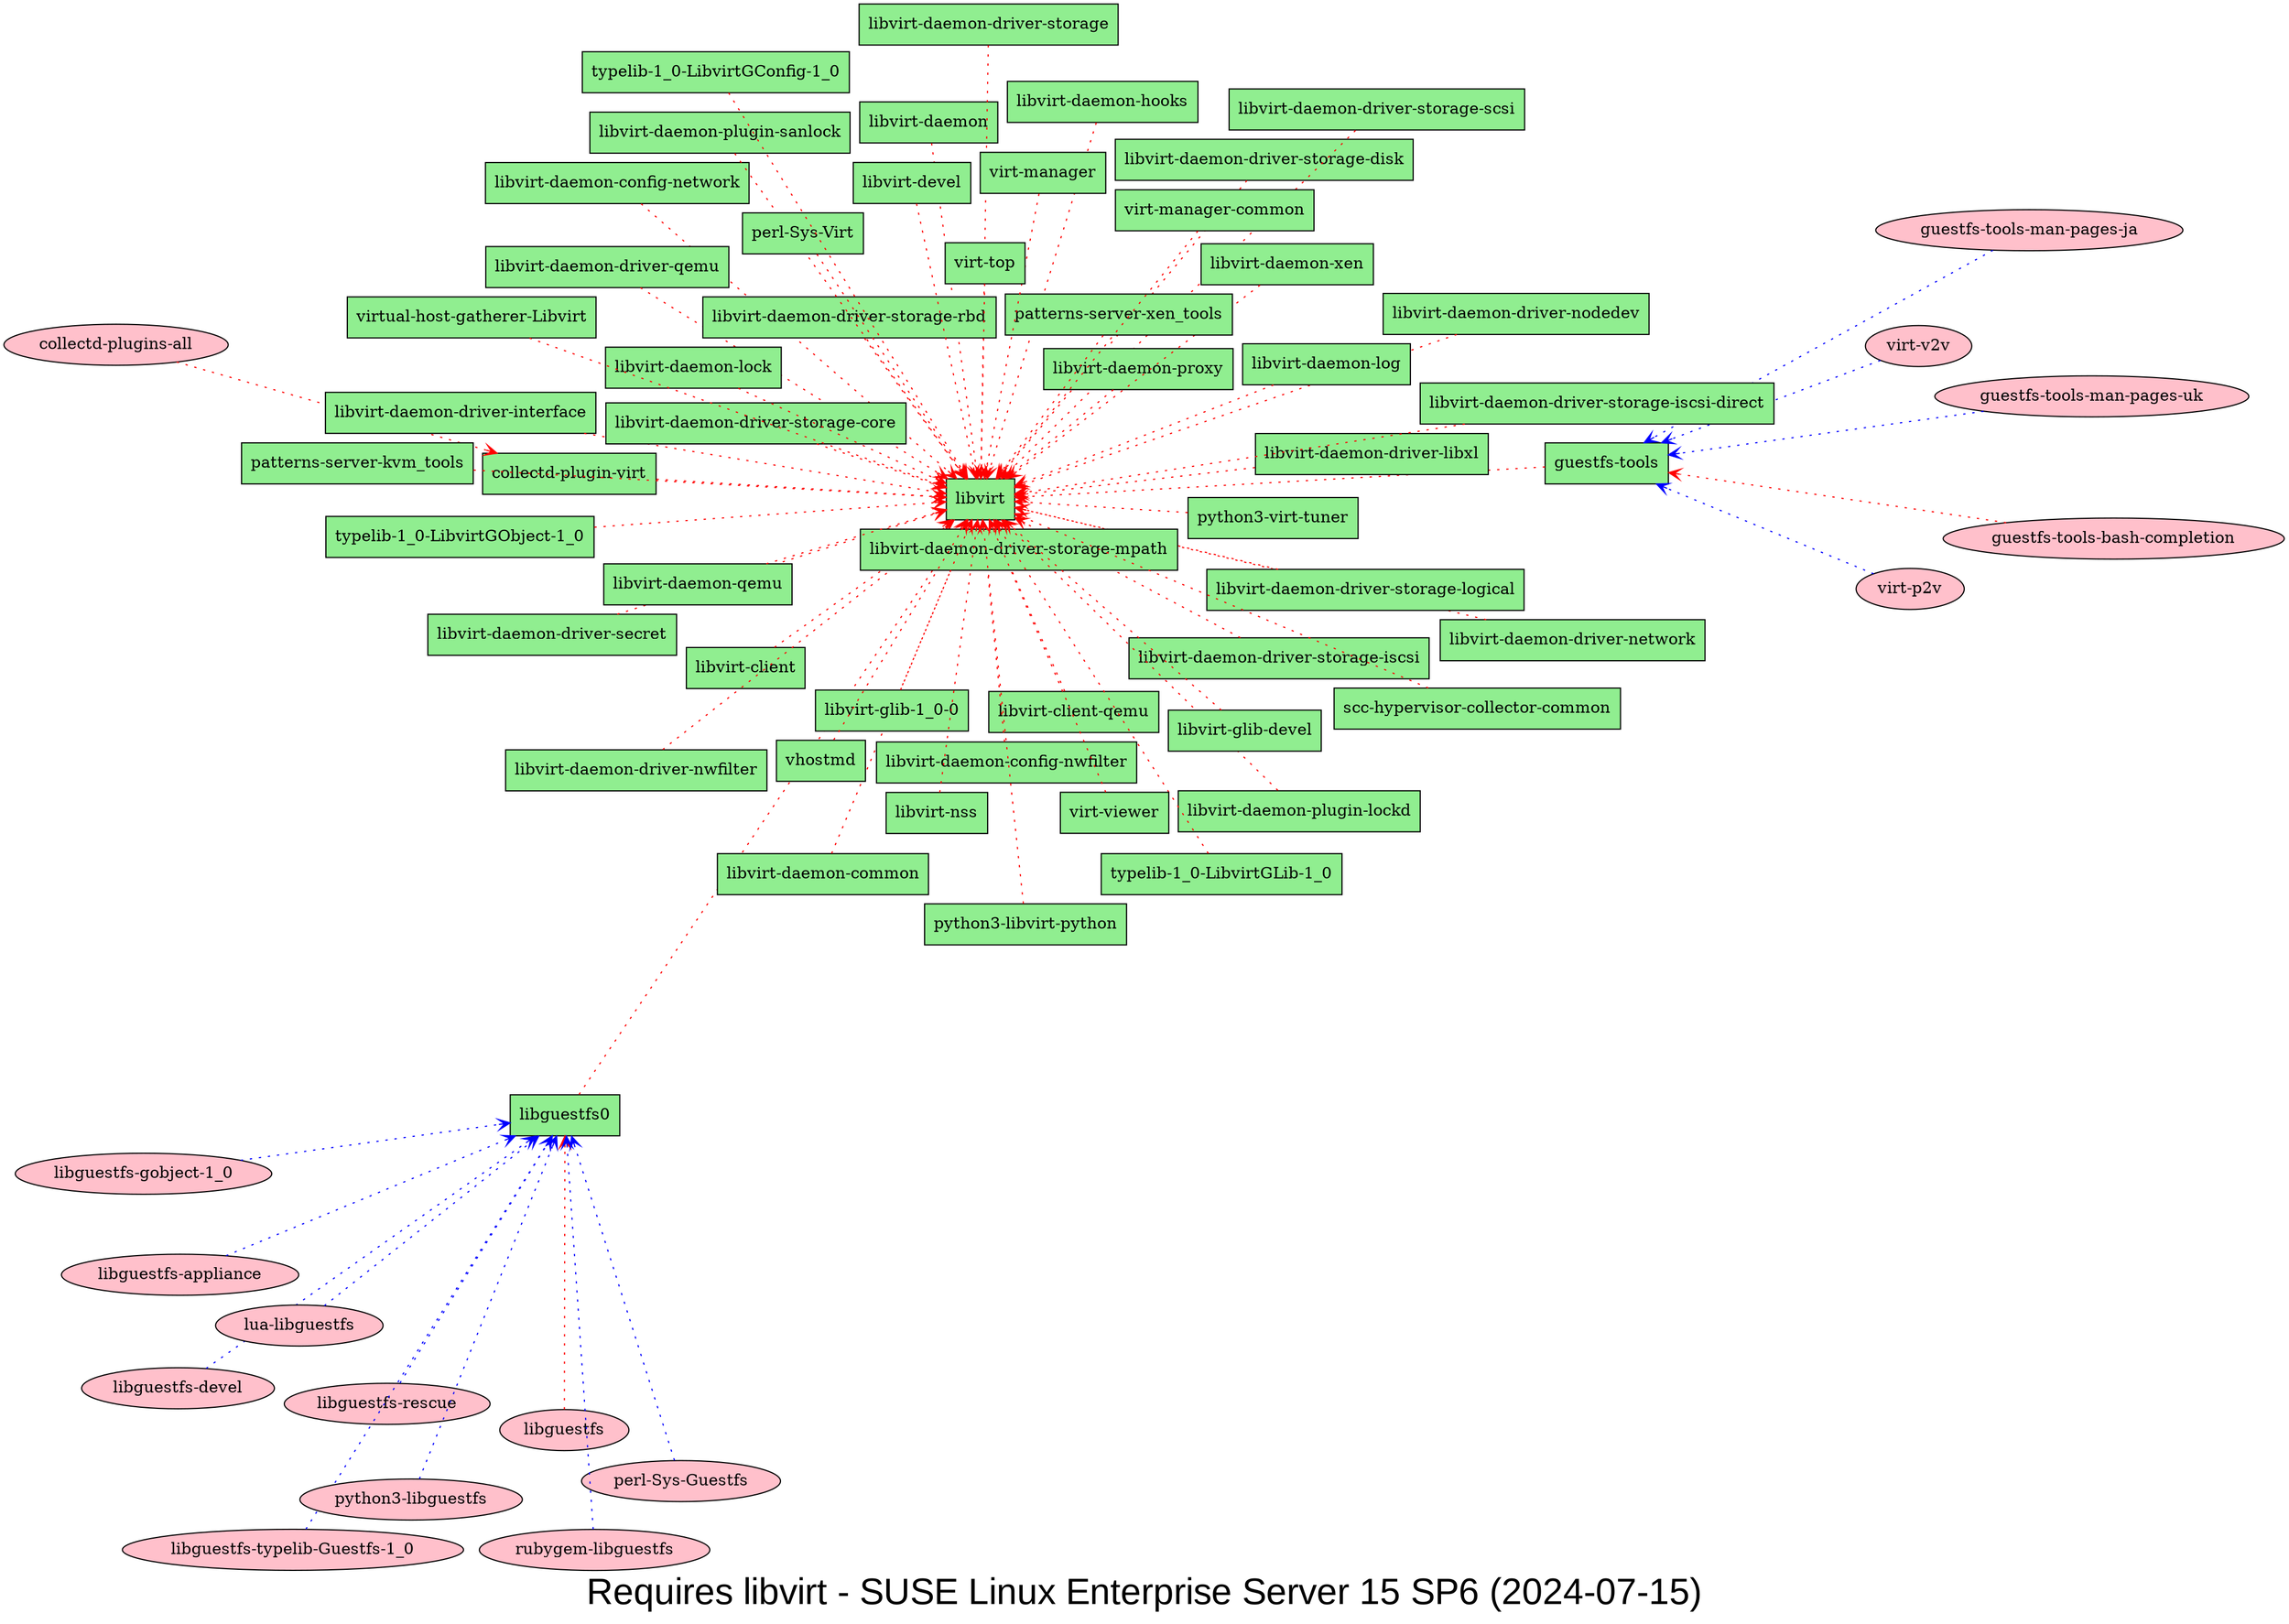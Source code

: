 digraph PackageDependencies {
graph [label="Requires libvirt - SUSE Linux Enterprise Server 15 SP6 (2024-07-15)", layout=fdp, fontsize=32, fontname="Arial"];
node [shape=box, style=filled, fillcolor=lightgreen];
edge [arrowhead=vee];
"collectd-plugins-all" [shape=ellipse, style=filled, fillcolor=pink];
"collectd-plugins-all" -> "collectd-plugin-virt" -> "libvirt" [color=green, color=red, style=dotted];
"guestfs-tools-bash-completion" [shape=ellipse, style=filled, fillcolor=pink];
"guestfs-tools-bash-completion" -> "guestfs-tools" -> "libvirt" [color=green, color=red, style=dotted];
"guestfs-tools-man-pages-ja" [shape=ellipse, style=filled, fillcolor=pink];
"guestfs-tools-man-pages-ja" -> "guestfs-tools" [color=blue, style=dotted];
"guestfs-tools-man-pages-uk" [shape=ellipse, style=filled, fillcolor=pink];
"guestfs-tools-man-pages-uk" -> "guestfs-tools" [color=blue, style=dotted];
"virt-p2v" [shape=ellipse, style=filled, fillcolor=pink];
"virt-p2v" -> "guestfs-tools" [color=blue, style=dotted];
"virt-v2v" [shape=ellipse, style=filled, fillcolor=pink];
"virt-v2v" -> "guestfs-tools" [color=blue, style=dotted];
"libguestfs" [shape=ellipse, style=filled, fillcolor=pink];
"libguestfs" -> "libguestfs0" -> "libvirt" [color=green, color=red, style=dotted];
"libguestfs-appliance" [shape=ellipse, style=filled, fillcolor=pink];
"libguestfs-appliance" -> "libguestfs0" [color=blue, style=dotted];
"libguestfs-devel" [shape=ellipse, style=filled, fillcolor=pink];
"libguestfs-devel" -> "libguestfs0" [color=blue, style=dotted];
"libguestfs-gobject-1_0" [shape=ellipse, style=filled, fillcolor=pink];
"libguestfs-gobject-1_0" -> "libguestfs0" [color=blue, style=dotted];
"libguestfs-rescue" [shape=ellipse, style=filled, fillcolor=pink];
"libguestfs-rescue" -> "libguestfs0" [color=blue, style=dotted];
"libguestfs-typelib-Guestfs-1_0" [shape=ellipse, style=filled, fillcolor=pink];
"libguestfs-typelib-Guestfs-1_0" -> "libguestfs0" [color=blue, style=dotted];
"lua-libguestfs" [shape=ellipse, style=filled, fillcolor=pink];
"lua-libguestfs" -> "libguestfs0" [color=blue, style=dotted];
"perl-Sys-Guestfs" [shape=ellipse, style=filled, fillcolor=pink];
"perl-Sys-Guestfs" -> "libguestfs0" [color=blue, style=dotted];
"python3-libguestfs" [shape=ellipse, style=filled, fillcolor=pink];
"python3-libguestfs" -> "libguestfs0" [color=blue, style=dotted];
"rubygem-libguestfs" [shape=ellipse, style=filled, fillcolor=pink];
"rubygem-libguestfs" -> "libguestfs0" [color=blue, style=dotted];
"libvirt-client" -> "libvirt" [color=red, style=dotted];
"libvirt-client-qemu" -> "libvirt" [color=red, style=dotted];
"libvirt-daemon" -> "libvirt" [color=red, style=dotted];
"libvirt-daemon-common" -> "libvirt" [color=red, style=dotted];
"libvirt-daemon-config-network" -> "libvirt" [color=red, style=dotted];
"libvirt-daemon-config-nwfilter" -> "libvirt" [color=red, style=dotted];
"libvirt-daemon-driver-interface" -> "libvirt" [color=red, style=dotted];
"libvirt-daemon-driver-libxl" -> "libvirt" [color=red, style=dotted];
"libvirt-daemon-driver-network" -> "libvirt" [color=red, style=dotted];
"libvirt-daemon-driver-nodedev" -> "libvirt" [color=red, style=dotted];
"libvirt-daemon-driver-nwfilter" -> "libvirt" [color=red, style=dotted];
"libvirt-daemon-driver-qemu" -> "libvirt" [color=red, style=dotted];
"libvirt-daemon-driver-secret" -> "libvirt" [color=red, style=dotted];
"libvirt-daemon-driver-storage" -> "libvirt" [color=red, style=dotted];
"libvirt-daemon-driver-storage-core" -> "libvirt" [color=red, style=dotted];
"libvirt-daemon-driver-storage-disk" -> "libvirt" [color=red, style=dotted];
"libvirt-daemon-driver-storage-iscsi" -> "libvirt" [color=red, style=dotted];
"libvirt-daemon-driver-storage-iscsi-direct" -> "libvirt" [color=red, style=dotted];
"libvirt-daemon-driver-storage-logical" -> "libvirt" [color=red, style=dotted];
"libvirt-daemon-driver-storage-mpath" -> "libvirt" [color=red, style=dotted];
"libvirt-daemon-driver-storage-rbd" -> "libvirt" [color=red, style=dotted];
"libvirt-daemon-driver-storage-scsi" -> "libvirt" [color=red, style=dotted];
"libvirt-daemon-hooks" -> "libvirt" [color=red, style=dotted];
"libvirt-daemon-lock" -> "libvirt" [color=red, style=dotted];
"libvirt-daemon-log" -> "libvirt" [color=red, style=dotted];
"libvirt-daemon-plugin-lockd" -> "libvirt" [color=red, style=dotted];
"libvirt-daemon-plugin-sanlock" -> "libvirt" [color=red, style=dotted];
"libvirt-daemon-proxy" -> "libvirt" [color=red, style=dotted];
"libvirt-daemon-qemu" -> "libvirt" [color=red, style=dotted];
"libvirt-daemon-xen" -> "libvirt" [color=red, style=dotted];
"libvirt-devel" -> "libvirt" [color=red, style=dotted];
"libvirt-glib-1_0-0" -> "libvirt" [color=red, style=dotted];
"libvirt-glib-devel" -> "libvirt" [color=red, style=dotted];
"libvirt-nss" -> "libvirt" [color=red, style=dotted];
"patterns-server-kvm_tools" -> "libvirt" [color=red, style=dotted];
"patterns-server-xen_tools" -> "libvirt" [color=red, style=dotted];
"perl-Sys-Virt" -> "libvirt" [color=red, style=dotted];
"python3-libvirt-python" -> "libvirt" [color=red, style=dotted];
"python3-virt-tuner" -> "libvirt" [color=red, style=dotted];
"scc-hypervisor-collector-common" -> "libvirt" [color=red, style=dotted];
"typelib-1_0-LibvirtGConfig-1_0" -> "libvirt" [color=red, style=dotted];
"typelib-1_0-LibvirtGLib-1_0" -> "libvirt" [color=red, style=dotted];
"typelib-1_0-LibvirtGObject-1_0" -> "libvirt" [color=red, style=dotted];
"vhostmd" -> "libvirt" [color=red, style=dotted];
"virt-manager" -> "libvirt" [color=red, style=dotted];
"virt-manager-common" -> "libvirt" [color=red, style=dotted];
"virt-top" -> "libvirt" [color=red, style=dotted];
"virt-viewer" -> "libvirt" [color=red, style=dotted];
"virtual-host-gatherer-Libvirt" -> "libvirt" [color=red, style=dotted];
}
